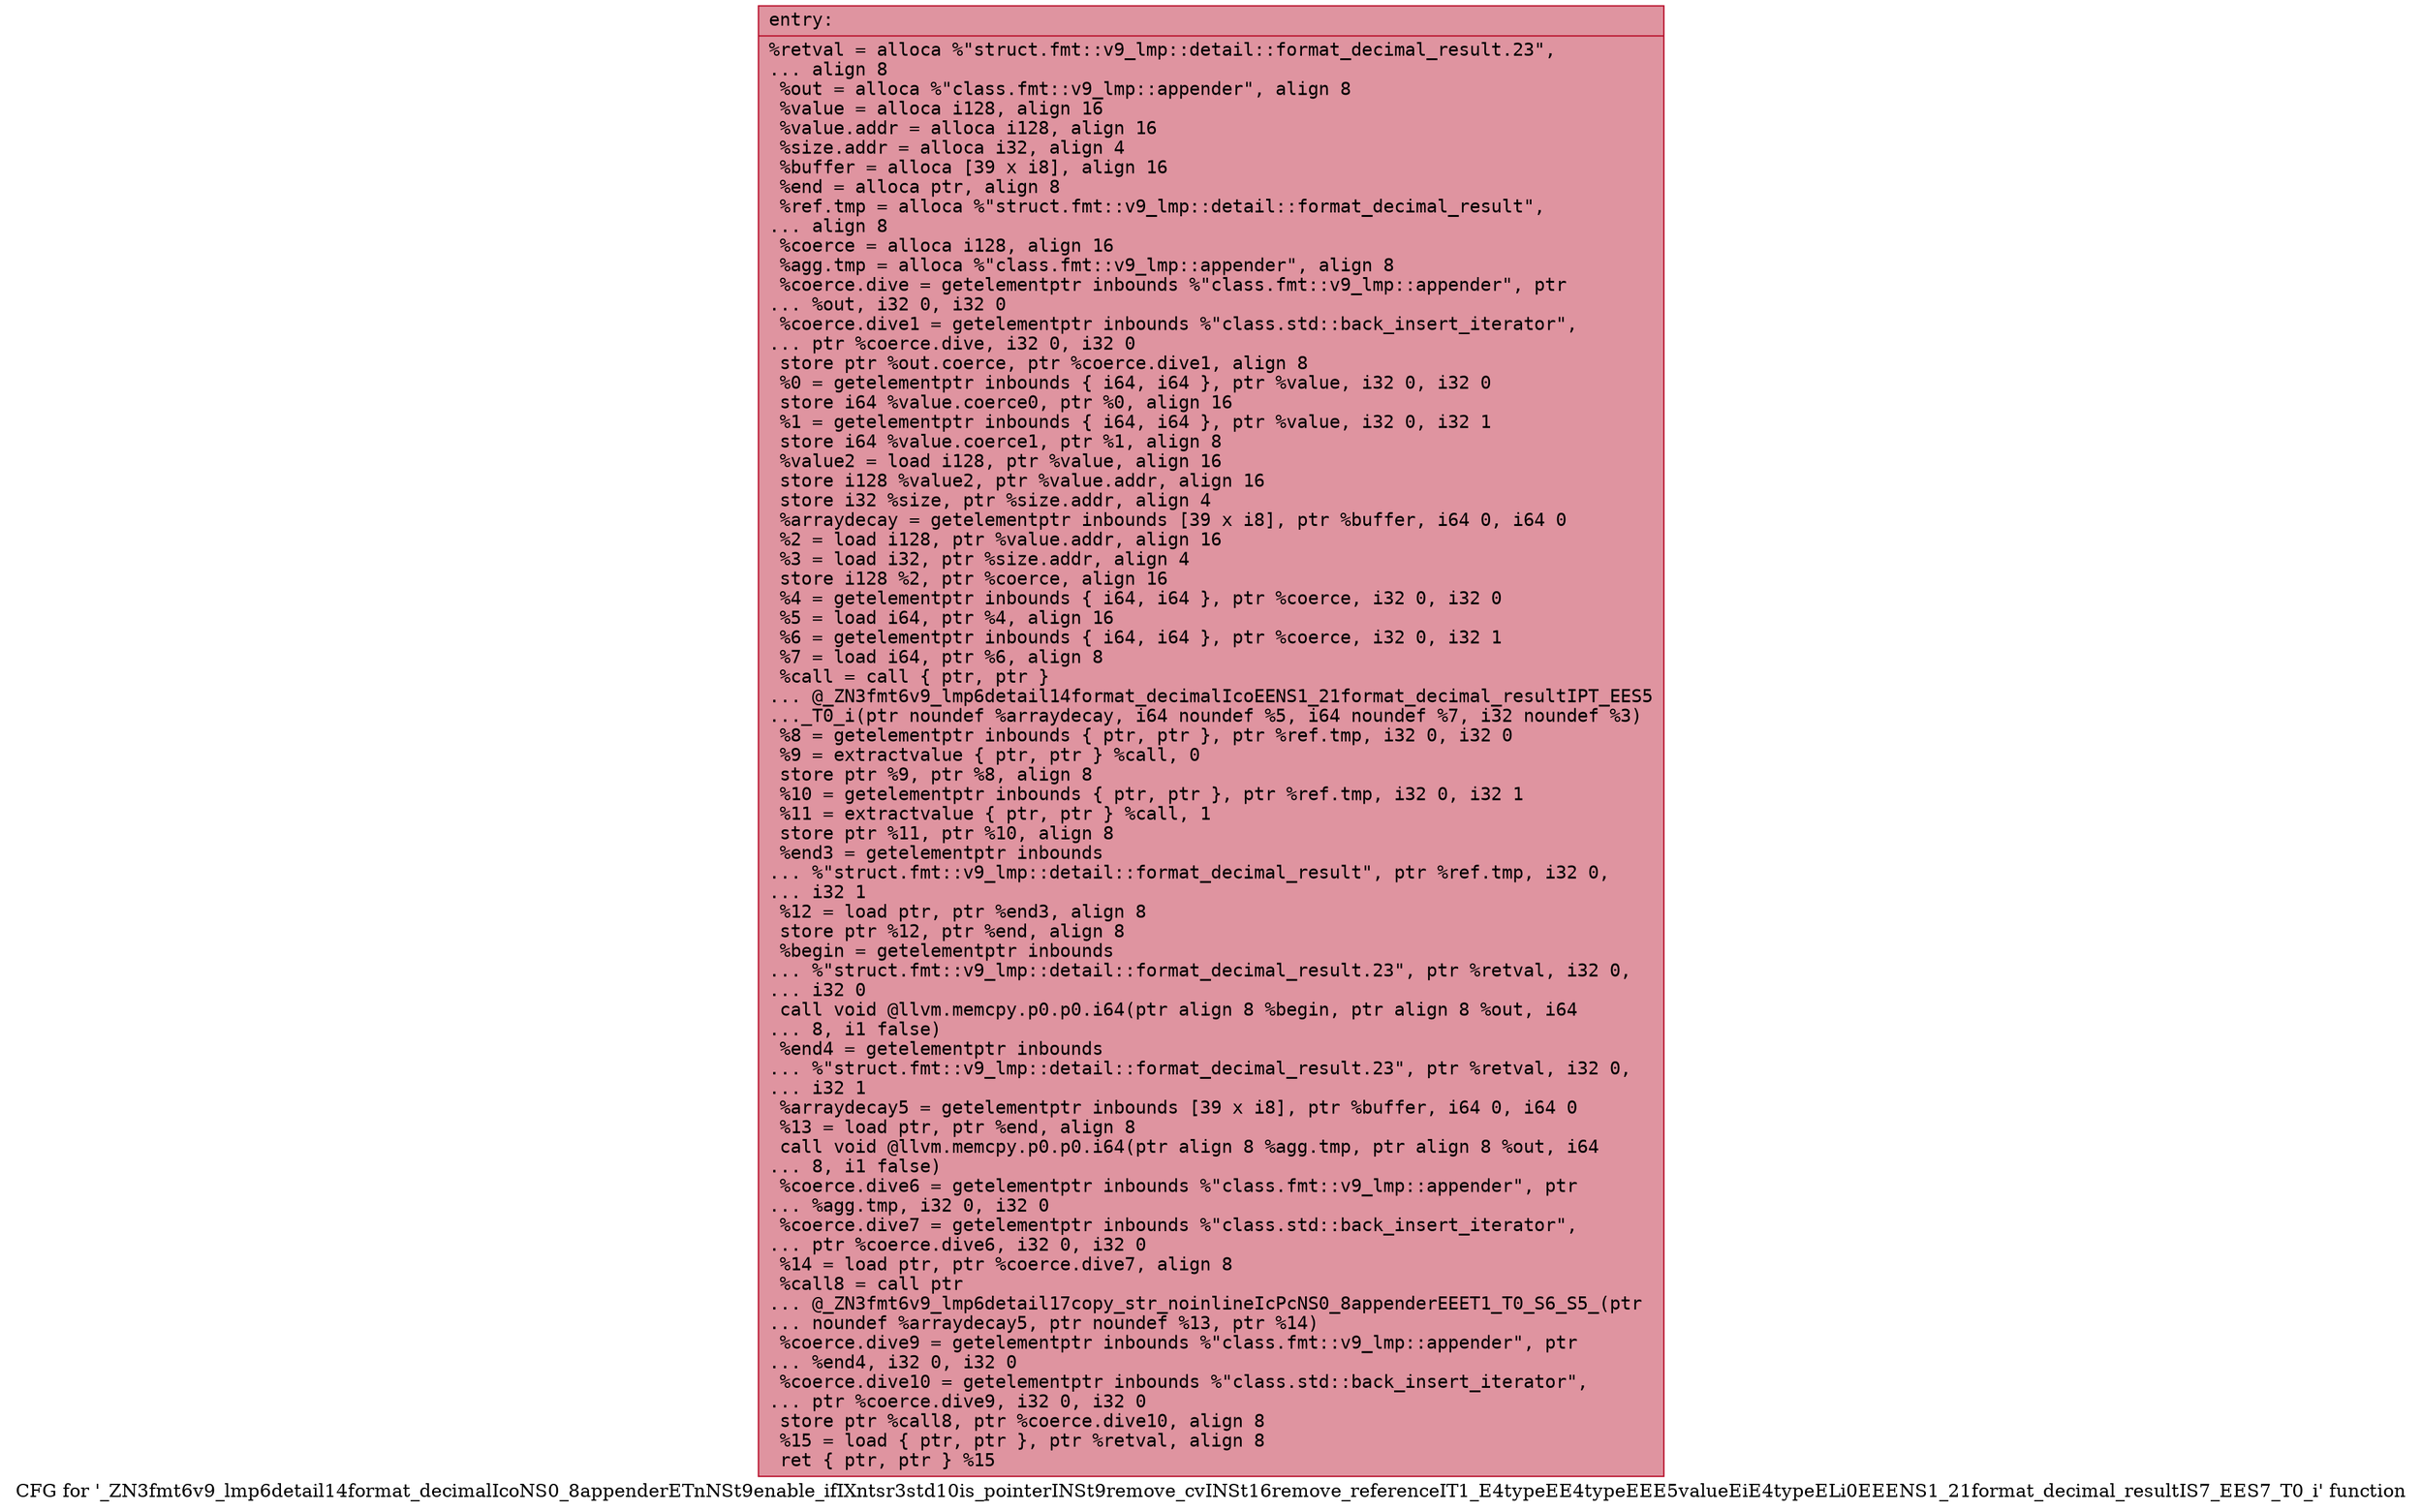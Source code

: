 digraph "CFG for '_ZN3fmt6v9_lmp6detail14format_decimalIcoNS0_8appenderETnNSt9enable_ifIXntsr3std10is_pointerINSt9remove_cvINSt16remove_referenceIT1_E4typeEE4typeEEE5valueEiE4typeELi0EEENS1_21format_decimal_resultIS7_EES7_T0_i' function" {
	label="CFG for '_ZN3fmt6v9_lmp6detail14format_decimalIcoNS0_8appenderETnNSt9enable_ifIXntsr3std10is_pointerINSt9remove_cvINSt16remove_referenceIT1_E4typeEE4typeEEE5valueEiE4typeELi0EEENS1_21format_decimal_resultIS7_EES7_T0_i' function";

	Node0x55fec30cb760 [shape=record,color="#b70d28ff", style=filled, fillcolor="#b70d2870" fontname="Courier",label="{entry:\l|  %retval = alloca %\"struct.fmt::v9_lmp::detail::format_decimal_result.23\",\l... align 8\l  %out = alloca %\"class.fmt::v9_lmp::appender\", align 8\l  %value = alloca i128, align 16\l  %value.addr = alloca i128, align 16\l  %size.addr = alloca i32, align 4\l  %buffer = alloca [39 x i8], align 16\l  %end = alloca ptr, align 8\l  %ref.tmp = alloca %\"struct.fmt::v9_lmp::detail::format_decimal_result\",\l... align 8\l  %coerce = alloca i128, align 16\l  %agg.tmp = alloca %\"class.fmt::v9_lmp::appender\", align 8\l  %coerce.dive = getelementptr inbounds %\"class.fmt::v9_lmp::appender\", ptr\l... %out, i32 0, i32 0\l  %coerce.dive1 = getelementptr inbounds %\"class.std::back_insert_iterator\",\l... ptr %coerce.dive, i32 0, i32 0\l  store ptr %out.coerce, ptr %coerce.dive1, align 8\l  %0 = getelementptr inbounds \{ i64, i64 \}, ptr %value, i32 0, i32 0\l  store i64 %value.coerce0, ptr %0, align 16\l  %1 = getelementptr inbounds \{ i64, i64 \}, ptr %value, i32 0, i32 1\l  store i64 %value.coerce1, ptr %1, align 8\l  %value2 = load i128, ptr %value, align 16\l  store i128 %value2, ptr %value.addr, align 16\l  store i32 %size, ptr %size.addr, align 4\l  %arraydecay = getelementptr inbounds [39 x i8], ptr %buffer, i64 0, i64 0\l  %2 = load i128, ptr %value.addr, align 16\l  %3 = load i32, ptr %size.addr, align 4\l  store i128 %2, ptr %coerce, align 16\l  %4 = getelementptr inbounds \{ i64, i64 \}, ptr %coerce, i32 0, i32 0\l  %5 = load i64, ptr %4, align 16\l  %6 = getelementptr inbounds \{ i64, i64 \}, ptr %coerce, i32 0, i32 1\l  %7 = load i64, ptr %6, align 8\l  %call = call \{ ptr, ptr \}\l... @_ZN3fmt6v9_lmp6detail14format_decimalIcoEENS1_21format_decimal_resultIPT_EES5\l..._T0_i(ptr noundef %arraydecay, i64 noundef %5, i64 noundef %7, i32 noundef %3)\l  %8 = getelementptr inbounds \{ ptr, ptr \}, ptr %ref.tmp, i32 0, i32 0\l  %9 = extractvalue \{ ptr, ptr \} %call, 0\l  store ptr %9, ptr %8, align 8\l  %10 = getelementptr inbounds \{ ptr, ptr \}, ptr %ref.tmp, i32 0, i32 1\l  %11 = extractvalue \{ ptr, ptr \} %call, 1\l  store ptr %11, ptr %10, align 8\l  %end3 = getelementptr inbounds\l... %\"struct.fmt::v9_lmp::detail::format_decimal_result\", ptr %ref.tmp, i32 0,\l... i32 1\l  %12 = load ptr, ptr %end3, align 8\l  store ptr %12, ptr %end, align 8\l  %begin = getelementptr inbounds\l... %\"struct.fmt::v9_lmp::detail::format_decimal_result.23\", ptr %retval, i32 0,\l... i32 0\l  call void @llvm.memcpy.p0.p0.i64(ptr align 8 %begin, ptr align 8 %out, i64\l... 8, i1 false)\l  %end4 = getelementptr inbounds\l... %\"struct.fmt::v9_lmp::detail::format_decimal_result.23\", ptr %retval, i32 0,\l... i32 1\l  %arraydecay5 = getelementptr inbounds [39 x i8], ptr %buffer, i64 0, i64 0\l  %13 = load ptr, ptr %end, align 8\l  call void @llvm.memcpy.p0.p0.i64(ptr align 8 %agg.tmp, ptr align 8 %out, i64\l... 8, i1 false)\l  %coerce.dive6 = getelementptr inbounds %\"class.fmt::v9_lmp::appender\", ptr\l... %agg.tmp, i32 0, i32 0\l  %coerce.dive7 = getelementptr inbounds %\"class.std::back_insert_iterator\",\l... ptr %coerce.dive6, i32 0, i32 0\l  %14 = load ptr, ptr %coerce.dive7, align 8\l  %call8 = call ptr\l... @_ZN3fmt6v9_lmp6detail17copy_str_noinlineIcPcNS0_8appenderEEET1_T0_S6_S5_(ptr\l... noundef %arraydecay5, ptr noundef %13, ptr %14)\l  %coerce.dive9 = getelementptr inbounds %\"class.fmt::v9_lmp::appender\", ptr\l... %end4, i32 0, i32 0\l  %coerce.dive10 = getelementptr inbounds %\"class.std::back_insert_iterator\",\l... ptr %coerce.dive9, i32 0, i32 0\l  store ptr %call8, ptr %coerce.dive10, align 8\l  %15 = load \{ ptr, ptr \}, ptr %retval, align 8\l  ret \{ ptr, ptr \} %15\l}"];
}
